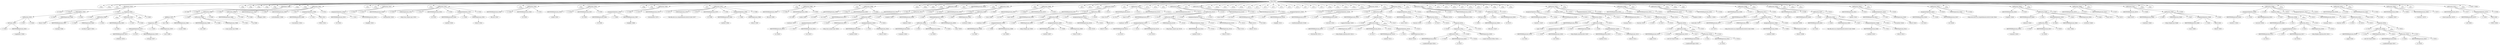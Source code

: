 digraph {

"Prog_55824"->"<
>55825";
"Prog_55824"->"<
>55826";
"Prog_55824"->"<
>55827";
"Prog_55824"->"IfStatement_55828";
"IfStatement_55828"->"<if>55829";
"IfStatement_55828"->"<(>55830";
"IfStatement_55828"->"IndexingBasic_55831";
"IndexingBasic_55831"->"CallFunction_55832";
"CallFunction_55832"->"NotUnary_55833";
"NotUnary_55833"->"<!>55834";
"NotUnary_55833"->"IDENTIFIERExpression_55835";
"IDENTIFIERExpression_55835"->"<capabilities>55836";
"CallFunction_55832"->"<(>55837";
"CallFunction_55832"->"<)>55838";
"IndexingBasic_55831"->"<[>55839";
"IndexingBasic_55831"->"STRINGExpression_55840";
"STRINGExpression_55840"->"<libcurl>55841";
"IndexingBasic_55831"->"<]>55842";
"IfStatement_55828"->"<)>55843";
"IfStatement_55828"->"Compound_55844";
"Compound_55844"->"<{>55845";
"Compound_55844"->"CallFunction_55846";
"CallFunction_55846"->"IDENTIFIERExpression_55847";
"IDENTIFIERExpression_55847"->"<warning>55848";
"CallFunction_55846"->"<(>55849";
"CallFunction_55846"->"STRINGExpression_55850";
"STRINGExpression_55850"->"<no libcurl support>55851";
"CallFunction_55846"->"<)>55852";
"Compound_55844"->"<
>55853";
"Compound_55844"->"CallFunction_55854";
"CallFunction_55854"->"IDENTIFIERExpression_55855";
"IDENTIFIERExpression_55855"->"<q>55856";
"CallFunction_55854"->"<(>55857";
"CallFunction_55854"->"<)>55858";
"Compound_55844"->"<
>55859";
"Compound_55844"->"<}>55860";
"Prog_55824"->"<
>55861";
"Prog_55824"->"<
>55862";
"Prog_55824"->"<
>55863";
"Prog_55824"->"<
>55864";
"Prog_55824"->"<
>55865";
"Prog_55824"->"IfStatement_55866";
"IfStatement_55866"->"<if>55867";
"IfStatement_55866"->"<(>55868";
"IfStatement_55866"->"CallFunction_55869";
"CallFunction_55869"->"AndBinary_55870";
"AndBinary_55870"->"Comparisons_55871";
"Comparisons_55871"->"DollarAndAtOperators_55872";
"DollarAndAtOperators_55872"->"IDENTIFIERExpression_55873";
"IDENTIFIERExpression_55873"->"<.Platform>55874";
"DollarAndAtOperators_55872"->"<$>55875";
"DollarAndAtOperators_55872"->"IDENTIFIERExpression_55876";
"IDENTIFIERExpression_55876"->"<OS.type>55877";
"Comparisons_55871"->"<==>55878";
"Comparisons_55871"->"STRINGExpression_55879";
"STRINGExpression_55879"->"<unix>55880";
"AndBinary_55870"->"<&&>55881";
"AndBinary_55870"->"IDENTIFIERExpression_55882";
"IDENTIFIERExpression_55882"->"<is.null>55883";
"CallFunction_55869"->"<(>55884";
"CallFunction_55869"->"CallFunction_55885";
"CallFunction_55885"->"IDENTIFIERExpression_55886";
"IDENTIFIERExpression_55886"->"<nsl>55887";
"CallFunction_55885"->"<(>55888";
"CallFunction_55885"->"STRINGExpression_55889";
"STRINGExpression_55889"->"<cran.r-project.org>55890";
"CallFunction_55885"->"<)>55891";
"CallFunction_55869"->"<)>55892";
"IfStatement_55866"->"<)>55893";
"IfStatement_55866"->"CallFunction_55894";
"CallFunction_55894"->"IDENTIFIERExpression_55895";
"IDENTIFIERExpression_55895"->"<q>55896";
"CallFunction_55894"->"<(>55897";
"CallFunction_55894"->"<)>55898";
"Prog_55824"->"<
>55899";
"Prog_55824"->"<
>55900";
"Prog_55824"->"CallFunction_55901";
"CallFunction_55901"->"IDENTIFIERExpression_55902";
"IDENTIFIERExpression_55902"->"<example>55903";
"CallFunction_55901"->"<(>55904";
"CallFunction_55901"->"IDENTIFIERExpression_55905";
"IDENTIFIERExpression_55905"->"<curlGetHeaders>55906";
"CallFunction_55901"->"<,>55907";
"CallFunction_55901"->"AssignmentOpetators_55908";
"AssignmentOpetators_55908"->"IDENTIFIERExpression_55909";
"IDENTIFIERExpression_55909"->"<run.donttest>55910";
"AssignmentOpetators_55908"->"<=>55911";
"AssignmentOpetators_55908"->"TRUE_55912";
"TRUE_55912"->"<TRUE>55913";
"CallFunction_55901"->"<)>55914";
"Prog_55824"->"<
>55915";
"Prog_55824"->"<
>55916";
"Prog_55824"->"CallFunction_55917";
"CallFunction_55917"->"AssignmentOpetators_55918";
"AssignmentOpetators_55918"->"IDENTIFIERExpression_55919";
"IDENTIFIERExpression_55919"->"<tf>55920";
"AssignmentOpetators_55918"->"<<->55921";
"AssignmentOpetators_55918"->"IDENTIFIERExpression_55922";
"IDENTIFIERExpression_55922"->"<tempfile>55923";
"CallFunction_55917"->"<(>55924";
"CallFunction_55917"->"<)>55925";
"Prog_55824"->"<
>55926";
"Prog_55824"->"CallFunction_55927";
"CallFunction_55927"->"IDENTIFIERExpression_55928";
"IDENTIFIERExpression_55928"->"<download.file>55929";
"CallFunction_55927"->"<(>55930";
"CallFunction_55927"->"STRINGExpression_55931";
"STRINGExpression_55931"->"<http://cran.r-project.org/>55932";
"CallFunction_55927"->"<,>55933";
"CallFunction_55927"->"IDENTIFIERExpression_55934";
"IDENTIFIERExpression_55934"->"<tf>55935";
"CallFunction_55927"->"<,>55936";
"CallFunction_55927"->"AssignmentOpetators_55937";
"AssignmentOpetators_55937"->"IDENTIFIERExpression_55938";
"IDENTIFIERExpression_55938"->"<method>55939";
"AssignmentOpetators_55937"->"<=>55940";
"AssignmentOpetators_55937"->"STRINGExpression_55941";
"STRINGExpression_55941"->"<libcurl>55942";
"CallFunction_55927"->"<)>55943";
"Prog_55824"->"<
>55944";
"Prog_55824"->"CallFunction_55945";
"CallFunction_55945"->"IDENTIFIERExpression_55946";
"IDENTIFIERExpression_55946"->"<file.size>55947";
"CallFunction_55945"->"<(>55948";
"CallFunction_55945"->"IDENTIFIERExpression_55949";
"IDENTIFIERExpression_55949"->"<tf>55950";
"CallFunction_55945"->"<)>55951";
"Prog_55824"->"<
>55952";
"Prog_55824"->"CallFunction_55953";
"CallFunction_55953"->"IDENTIFIERExpression_55954";
"IDENTIFIERExpression_55954"->"<unlink>55955";
"CallFunction_55953"->"<(>55956";
"CallFunction_55953"->"IDENTIFIERExpression_55957";
"IDENTIFIERExpression_55957"->"<tf>55958";
"CallFunction_55953"->"<)>55959";
"Prog_55824"->"<
>55960";
"Prog_55824"->"<
>55961";
"Prog_55824"->"CallFunction_55962";
"CallFunction_55962"->"AssignmentOpetators_55963";
"AssignmentOpetators_55963"->"IDENTIFIERExpression_55964";
"IDENTIFIERExpression_55964"->"<tf>55965";
"AssignmentOpetators_55963"->"<<->55966";
"AssignmentOpetators_55963"->"IDENTIFIERExpression_55967";
"IDENTIFIERExpression_55967"->"<tempfile>55968";
"CallFunction_55962"->"<(>55969";
"CallFunction_55962"->"<)>55970";
"Prog_55824"->"<
>55971";
"Prog_55824"->"CallFunction_55972";
"CallFunction_55972"->"IDENTIFIERExpression_55973";
"IDENTIFIERExpression_55973"->"<download.file>55974";
"CallFunction_55972"->"<(>55975";
"CallFunction_55972"->"STRINGExpression_55976";
"STRINGExpression_55976"->"<ftp://ftp.stats.ox.ac.uk/pub/datasets/csb/ch11b.dat>55977";
"CallFunction_55972"->"<,>55978";
"CallFunction_55972"->"IDENTIFIERExpression_55979";
"IDENTIFIERExpression_55979"->"<tf>55980";
"CallFunction_55972"->"<,>55981";
"CallFunction_55972"->"AssignmentOpetators_55982";
"AssignmentOpetators_55982"->"IDENTIFIERExpression_55983";
"IDENTIFIERExpression_55983"->"<method>55984";
"AssignmentOpetators_55982"->"<=>55985";
"AssignmentOpetators_55982"->"STRINGExpression_55986";
"STRINGExpression_55986"->"<libcurl>55987";
"CallFunction_55972"->"<)>55988";
"Prog_55824"->"<
>55989";
"Prog_55824"->"CallFunction_55990";
"CallFunction_55990"->"IDENTIFIERExpression_55991";
"IDENTIFIERExpression_55991"->"<file.size>55992";
"CallFunction_55990"->"<(>55993";
"CallFunction_55990"->"IDENTIFIERExpression_55994";
"IDENTIFIERExpression_55994"->"<tf>55995";
"CallFunction_55990"->"<)>55996";
"Prog_55824"->"<
>55997";
"Prog_55824"->"CallFunction_55998";
"CallFunction_55998"->"IDENTIFIERExpression_55999";
"IDENTIFIERExpression_55999"->"<unlink>56000";
"CallFunction_55998"->"<(>56001";
"CallFunction_55998"->"IDENTIFIERExpression_56002";
"IDENTIFIERExpression_56002"->"<tf>56003";
"CallFunction_55998"->"<)>56004";
"Prog_55824"->"<
>56005";
"Prog_55824"->"<
>56006";
"Prog_55824"->"<
>56007";
"Prog_55824"->"<
>56008";
"Prog_55824"->"CallFunction_56009";
"CallFunction_56009"->"IDENTIFIERExpression_56010";
"IDENTIFIERExpression_56010"->"<str>56011";
"CallFunction_56009"->"<(>56012";
"CallFunction_56009"->"CallFunction_56013";
"CallFunction_56013"->"IDENTIFIERExpression_56014";
"IDENTIFIERExpression_56014"->"<readLines>56015";
"CallFunction_56013"->"<(>56016";
"CallFunction_56013"->"CallFunction_56017";
"CallFunction_56017"->"AssignmentOpetators_56018";
"AssignmentOpetators_56018"->"IDENTIFIERExpression_56019";
"IDENTIFIERExpression_56019"->"<zz>56020";
"AssignmentOpetators_56018"->"<<->56021";
"AssignmentOpetators_56018"->"IDENTIFIERExpression_56022";
"IDENTIFIERExpression_56022"->"<url>56023";
"CallFunction_56017"->"<(>56024";
"CallFunction_56017"->"STRINGExpression_56025";
"STRINGExpression_56025"->"<http://cran.r-project.org/>56026";
"CallFunction_56017"->"<,>56027";
"CallFunction_56017"->"AssignmentOpetators_56028";
"AssignmentOpetators_56028"->"IDENTIFIERExpression_56029";
"IDENTIFIERExpression_56029"->"<method>56030";
"AssignmentOpetators_56028"->"<=>56031";
"AssignmentOpetators_56028"->"STRINGExpression_56032";
"STRINGExpression_56032"->"<libcurl>56033";
"CallFunction_56017"->"<)>56034";
"CallFunction_56013"->"<)>56035";
"CallFunction_56009"->"<)>56036";
"Prog_55824"->"<
>56037";
"Prog_55824"->"IDENTIFIERExpression_56038";
"IDENTIFIERExpression_56038"->"<zz>56039";
"Prog_55824"->"<
>56040";
"Prog_55824"->"CallFunction_56041";
"CallFunction_56041"->"IDENTIFIERExpression_56042";
"IDENTIFIERExpression_56042"->"<stopifnot>56043";
"CallFunction_56041"->"<(>56044";
"CallFunction_56041"->"CallFunction_56045";
"CallFunction_56045"->"IDENTIFIERExpression_56046";
"IDENTIFIERExpression_56046"->"<identical>56047";
"CallFunction_56045"->"<(>56048";
"CallFunction_56045"->"DollarAndAtOperators_56049";
"DollarAndAtOperators_56049"->"CallFunction_56050";
"CallFunction_56050"->"IDENTIFIERExpression_56051";
"IDENTIFIERExpression_56051"->"<summary>56052";
"CallFunction_56050"->"<(>56053";
"CallFunction_56050"->"IDENTIFIERExpression_56054";
"IDENTIFIERExpression_56054"->"<zz>56055";
"CallFunction_56050"->"<)>56056";
"DollarAndAtOperators_56049"->"<$>56057";
"DollarAndAtOperators_56049"->"IDENTIFIERExpression_56058";
"IDENTIFIERExpression_56058"->"<class>56059";
"CallFunction_56045"->"<,>56060";
"CallFunction_56045"->"STRINGExpression_56061";
"STRINGExpression_56061"->"<url-libcurl>56062";
"CallFunction_56045"->"<)>56063";
"CallFunction_56041"->"<)>56064";
"Prog_55824"->"<
>56065";
"Prog_55824"->"CallFunction_56066";
"CallFunction_56066"->"IDENTIFIERExpression_56067";
"IDENTIFIERExpression_56067"->"<close>56068";
"CallFunction_56066"->"<(>56069";
"CallFunction_56066"->"IDENTIFIERExpression_56070";
"IDENTIFIERExpression_56070"->"<zz>56071";
"CallFunction_56066"->"<)>56072";
"Prog_55824"->"<
>56073";
"Prog_55824"->"<
>56074";
"Prog_55824"->"<
>56075";
"Prog_55824"->"CallFunction_56076";
"CallFunction_56076"->"IDENTIFIERExpression_56077";
"IDENTIFIERExpression_56077"->"<head>56078";
"CallFunction_56076"->"<(>56079";
"CallFunction_56076"->"CallFunction_56080";
"CallFunction_56080"->"IDENTIFIERExpression_56081";
"IDENTIFIERExpression_56081"->"<readLines>56082";
"CallFunction_56080"->"<(>56083";
"CallFunction_56080"->"CallFunction_56084";
"CallFunction_56084"->"AssignmentOpetators_56085";
"AssignmentOpetators_56085"->"IDENTIFIERExpression_56086";
"IDENTIFIERExpression_56086"->"<zz>56087";
"AssignmentOpetators_56085"->"<<->56088";
"AssignmentOpetators_56085"->"IDENTIFIERExpression_56089";
"IDENTIFIERExpression_56089"->"<url>56090";
"CallFunction_56084"->"<(>56091";
"CallFunction_56084"->"STRINGExpression_56092";
"STRINGExpression_56092"->"<https://httpbin.org>56093";
"CallFunction_56084"->"<,>56094";
"CallFunction_56084"->"AssignmentOpetators_56095";
"AssignmentOpetators_56095"->"IDENTIFIERExpression_56096";
"IDENTIFIERExpression_56096"->"<method>56097";
"AssignmentOpetators_56095"->"<=>56098";
"AssignmentOpetators_56095"->"STRINGExpression_56099";
"STRINGExpression_56099"->"<libcurl>56100";
"CallFunction_56084"->"<)>56101";
"CallFunction_56080"->"<,>56102";
"CallFunction_56080"->"AssignmentOpetators_56103";
"AssignmentOpetators_56103"->"IDENTIFIERExpression_56104";
"IDENTIFIERExpression_56104"->"<warn>56105";
"AssignmentOpetators_56103"->"<=>56106";
"AssignmentOpetators_56103"->"FALSE_56107";
"FALSE_56107"->"<FALSE>56108";
"CallFunction_56080"->"<)>56109";
"CallFunction_56076"->"<)>56110";
"Prog_55824"->"<
>56111";
"Prog_55824"->"CallFunction_56112";
"CallFunction_56112"->"IDENTIFIERExpression_56113";
"IDENTIFIERExpression_56113"->"<close>56114";
"CallFunction_56112"->"<(>56115";
"CallFunction_56112"->"IDENTIFIERExpression_56116";
"IDENTIFIERExpression_56116"->"<zz>56117";
"CallFunction_56112"->"<)>56118";
"Prog_55824"->"<
>56119";
"Prog_55824"->"<
>56120";
"Prog_55824"->"<
>56121";
"Prog_55824"->"CallFunction_56122";
"CallFunction_56122"->"IDENTIFIERExpression_56123";
"IDENTIFIERExpression_56123"->"<head>56124";
"CallFunction_56122"->"<(>56125";
"CallFunction_56122"->"CallFunction_56126";
"CallFunction_56126"->"IDENTIFIERExpression_56127";
"IDENTIFIERExpression_56127"->"<readLines>56128";
"CallFunction_56126"->"<(>56129";
"CallFunction_56126"->"CallFunction_56130";
"CallFunction_56130"->"AssignmentOpetators_56131";
"AssignmentOpetators_56131"->"IDENTIFIERExpression_56132";
"IDENTIFIERExpression_56132"->"<zz>56133";
"AssignmentOpetators_56131"->"<<->56134";
"AssignmentOpetators_56131"->"IDENTIFIERExpression_56135";
"IDENTIFIERExpression_56135"->"<url>56136";
"CallFunction_56130"->"<(>56137";
"CallFunction_56130"->"STRINGExpression_56138";
"STRINGExpression_56138"->"<http://bugs.r-project.org>56139";
"CallFunction_56130"->"<,>56140";
"CallFunction_56130"->"AssignmentOpetators_56141";
"AssignmentOpetators_56141"->"IDENTIFIERExpression_56142";
"IDENTIFIERExpression_56142"->"<method>56143";
"AssignmentOpetators_56141"->"<=>56144";
"AssignmentOpetators_56141"->"STRINGExpression_56145";
"STRINGExpression_56145"->"<libcurl>56146";
"CallFunction_56130"->"<)>56147";
"CallFunction_56126"->"<,>56148";
"CallFunction_56126"->"AssignmentOpetators_56149";
"AssignmentOpetators_56149"->"IDENTIFIERExpression_56150";
"IDENTIFIERExpression_56150"->"<warn>56151";
"AssignmentOpetators_56149"->"<=>56152";
"AssignmentOpetators_56149"->"FALSE_56153";
"FALSE_56153"->"<FALSE>56154";
"CallFunction_56126"->"<)>56155";
"CallFunction_56122"->"<)>56156";
"Prog_55824"->"<
>56157";
"Prog_55824"->"CallFunction_56158";
"CallFunction_56158"->"IDENTIFIERExpression_56159";
"IDENTIFIERExpression_56159"->"<close>56160";
"CallFunction_56158"->"<(>56161";
"CallFunction_56158"->"IDENTIFIERExpression_56162";
"IDENTIFIERExpression_56162"->"<zz>56163";
"CallFunction_56158"->"<)>56164";
"Prog_55824"->"<
>56165";
"Prog_55824"->"<
>56166";
"Prog_55824"->"<
>56167";
"Prog_55824"->"<
>56168";
"Prog_55824"->"<
>56169";
"Prog_55824"->"<
>56170";
"Prog_55824"->"<
>56171";
"Prog_55824"->"<
>56172";
"Prog_55824"->"<
>56173";
"Prog_55824"->"<
>56174";
"Prog_55824"->"<
>56175";
"Prog_55824"->"<
>56176";
"Prog_55824"->"<
>56177";
"Prog_55824"->"<
>56178";
"Prog_55824"->"<
>56179";
"Prog_55824"->"<
>56180";
"Prog_55824"->"<
>56181";
"Prog_55824"->"<
>56182";
"Prog_55824"->"<
>56183";
"Prog_55824"->"<
>56184";
"Prog_55824"->"CallFunction_56185";
"CallFunction_56185"->"AssignmentOpetators_56186";
"AssignmentOpetators_56186"->"IDENTIFIERExpression_56187";
"IDENTIFIERExpression_56187"->"<tf>56188";
"AssignmentOpetators_56186"->"<<->56189";
"AssignmentOpetators_56186"->"IDENTIFIERExpression_56190";
"IDENTIFIERExpression_56190"->"<tempfile>56191";
"CallFunction_56185"->"<(>56192";
"CallFunction_56185"->"<)>56193";
"Prog_55824"->"<
>56194";
"Prog_55824"->"CallFunction_56195";
"CallFunction_56195"->"AssignmentOpetators_56196";
"AssignmentOpetators_56196"->"IDENTIFIERExpression_56197";
"IDENTIFIERExpression_56197"->"<testDownloadFile404>56198";
"AssignmentOpetators_56196"->"<<->56199";
"AssignmentOpetators_56196"->"IDENTIFIERExpression_56200";
"IDENTIFIERExpression_56200"->"<tryCatch>56201";
"CallFunction_56195"->"<(>56202";
"CallFunction_56195"->"CallFunction_56203";
"CallFunction_56203"->"IDENTIFIERExpression_56204";
"IDENTIFIERExpression_56204"->"<suppressWarnings>56205";
"CallFunction_56203"->"<(>56206";
"CallFunction_56203"->"Compound_56207";
"Compound_56207"->"<{>56208";
"Compound_56207"->"CallFunction_56209";
"CallFunction_56209"->"IDENTIFIERExpression_56210";
"IDENTIFIERExpression_56210"->"<download.file>56211";
"CallFunction_56209"->"<(>56212";
"CallFunction_56209"->"STRINGExpression_56213";
"STRINGExpression_56213"->"<http://httpbin.org/status/404>56214";
"CallFunction_56209"->"<,>56215";
"CallFunction_56209"->"IDENTIFIERExpression_56216";
"IDENTIFIERExpression_56216"->"<tf>56217";
"CallFunction_56209"->"<,>56218";
"CallFunction_56209"->"AssignmentOpetators_56219";
"AssignmentOpetators_56219"->"IDENTIFIERExpression_56220";
"IDENTIFIERExpression_56220"->"<method>56221";
"AssignmentOpetators_56219"->"<=>56222";
"AssignmentOpetators_56219"->"STRINGExpression_56223";
"STRINGExpression_56223"->"<libcurl>56224";
"CallFunction_56209"->"<)>56225";
"Compound_56207"->"<
>56226";
"Compound_56207"->"<}>56227";
"CallFunction_56203"->"<)>56228";
"CallFunction_56195"->"<,>56229";
"CallFunction_56195"->"AssignmentOpetators_56230";
"AssignmentOpetators_56230"->"IDENTIFIERExpression_56231";
"IDENTIFIERExpression_56231"->"<error>56232";
"AssignmentOpetators_56230"->"<=>56233";
"AssignmentOpetators_56230"->"DefineFunction_56234";
"DefineFunction_56234"->"<function>56235";
"DefineFunction_56234"->"<(>56236";
"DefineFunction_56234"->"<e>56237";
"DefineFunction_56234"->"<)>56238";
"DefineFunction_56234"->"Compound_56239";
"Compound_56239"->"<{>56240";
"Compound_56239"->"Comparisons_56241";
"Comparisons_56241"->"CallFunction_56242";
"CallFunction_56242"->"IDENTIFIERExpression_56243";
"IDENTIFIERExpression_56243"->"<conditionMessage>56244";
"CallFunction_56242"->"<(>56245";
"CallFunction_56242"->"IDENTIFIERExpression_56246";
"IDENTIFIERExpression_56246"->"<e>56247";
"CallFunction_56242"->"<)>56248";
"Comparisons_56241"->"<==>56249";
"Comparisons_56241"->"STRINGExpression_56250";
"STRINGExpression_56250"->"<cannot download all files>56251";
"Compound_56239"->"<
>56252";
"Compound_56239"->"<}>56253";
"CallFunction_56195"->"<)>56254";
"Prog_55824"->"<
>56255";
"Prog_55824"->"CallFunction_56256";
"CallFunction_56256"->"IDENTIFIERExpression_56257";
"IDENTIFIERExpression_56257"->"<stopifnot>56258";
"CallFunction_56256"->"<(>56259";
"CallFunction_56256"->"IDENTIFIERExpression_56260";
"IDENTIFIERExpression_56260"->"<testDownloadFile404>56261";
"CallFunction_56256"->"<,>56262";
"CallFunction_56256"->"CallFunction_56263";
"CallFunction_56263"->"NotUnary_56264";
"NotUnary_56264"->"<!>56265";
"NotUnary_56264"->"IDENTIFIERExpression_56266";
"IDENTIFIERExpression_56266"->"<file.exists>56267";
"CallFunction_56263"->"<(>56268";
"CallFunction_56263"->"IDENTIFIERExpression_56269";
"IDENTIFIERExpression_56269"->"<tf>56270";
"CallFunction_56263"->"<)>56271";
"CallFunction_56256"->"<)>56272";
"Prog_55824"->"<
>56273";
"Prog_55824"->"<
>56274";
"Prog_55824"->"<
>56275";
"Prog_55824"->"<
>56276";
"Prog_55824"->"<
>56277";
"Prog_55824"->"<
>56278";
"Prog_55824"->"<
>56279";
"Prog_55824"->"<
>56280";
"Prog_55824"->"<
>56281";
"Prog_55824"->"<
>56282";
"Prog_55824"->"<
>56283";
"Prog_55824"->"CallFunction_56284";
"CallFunction_56284"->"AssignmentOpetators_56285";
"AssignmentOpetators_56285"->"IDENTIFIERExpression_56286";
"IDENTIFIERExpression_56286"->"<test404.1>56287";
"AssignmentOpetators_56285"->"<<->56288";
"AssignmentOpetators_56285"->"IDENTIFIERExpression_56289";
"IDENTIFIERExpression_56289"->"<tryCatch>56290";
"CallFunction_56284"->"<(>56291";
"CallFunction_56284"->"Compound_56292";
"Compound_56292"->"<{>56293";
"Compound_56292"->"CallFunction_56294";
"CallFunction_56294"->"IDENTIFIERExpression_56295";
"IDENTIFIERExpression_56295"->"<open>56296";
"CallFunction_56294"->"<(>56297";
"CallFunction_56294"->"CallFunction_56298";
"CallFunction_56298"->"AssignmentOpetators_56299";
"AssignmentOpetators_56299"->"IDENTIFIERExpression_56300";
"IDENTIFIERExpression_56300"->"<zz>56301";
"AssignmentOpetators_56299"->"<<->56302";
"AssignmentOpetators_56299"->"IDENTIFIERExpression_56303";
"IDENTIFIERExpression_56303"->"<url>56304";
"CallFunction_56298"->"<(>56305";
"CallFunction_56298"->"STRINGExpression_56306";
"STRINGExpression_56306"->"<http://httpbin.org/status/404>56307";
"CallFunction_56298"->"<,>56308";
"CallFunction_56298"->"AssignmentOpetators_56309";
"AssignmentOpetators_56309"->"IDENTIFIERExpression_56310";
"IDENTIFIERExpression_56310"->"<method>56311";
"AssignmentOpetators_56309"->"<=>56312";
"AssignmentOpetators_56309"->"STRINGExpression_56313";
"STRINGExpression_56313"->"<libcurl>56314";
"CallFunction_56298"->"<)>56315";
"CallFunction_56294"->"<)>56316";
"Compound_56292"->"<
>56317";
"Compound_56292"->"<}>56318";
"CallFunction_56284"->"<,>56319";
"CallFunction_56284"->"AssignmentOpetators_56320";
"AssignmentOpetators_56320"->"IDENTIFIERExpression_56321";
"IDENTIFIERExpression_56321"->"<warning>56322";
"AssignmentOpetators_56320"->"<=>56323";
"AssignmentOpetators_56320"->"DefineFunction_56324";
"DefineFunction_56324"->"<function>56325";
"DefineFunction_56324"->"<(>56326";
"DefineFunction_56324"->"<w>56327";
"DefineFunction_56324"->"<)>56328";
"DefineFunction_56324"->"Compound_56329";
"Compound_56329"->"<{>56330";
"Compound_56329"->"CallFunction_56331";
"CallFunction_56331"->"IDENTIFIERExpression_56332";
"IDENTIFIERExpression_56332"->"<grepl>56333";
"CallFunction_56331"->"<(>56334";
"CallFunction_56331"->"STRINGExpression_56335";
"STRINGExpression_56335"->"<404 Not Found>56336";
"CallFunction_56331"->"<,>56337";
"CallFunction_56331"->"CallFunction_56338";
"CallFunction_56338"->"IDENTIFIERExpression_56339";
"IDENTIFIERExpression_56339"->"<conditionMessage>56340";
"CallFunction_56338"->"<(>56341";
"CallFunction_56338"->"IDENTIFIERExpression_56342";
"IDENTIFIERExpression_56342"->"<w>56343";
"CallFunction_56338"->"<)>56344";
"CallFunction_56331"->"<)>56345";
"Compound_56329"->"<
>56346";
"Compound_56329"->"<}>56347";
"CallFunction_56284"->"<)>56348";
"Prog_55824"->"<
>56349";
"Prog_55824"->"CallFunction_56350";
"CallFunction_56350"->"IDENTIFIERExpression_56351";
"IDENTIFIERExpression_56351"->"<close>56352";
"CallFunction_56350"->"<(>56353";
"CallFunction_56350"->"IDENTIFIERExpression_56354";
"IDENTIFIERExpression_56354"->"<zz>56355";
"CallFunction_56350"->"<)>56356";
"Prog_55824"->"<
>56357";
"Prog_55824"->"CallFunction_56358";
"CallFunction_56358"->"IDENTIFIERExpression_56359";
"IDENTIFIERExpression_56359"->"<stopifnot>56360";
"CallFunction_56358"->"<(>56361";
"CallFunction_56358"->"IDENTIFIERExpression_56362";
"IDENTIFIERExpression_56362"->"<test404.1>56363";
"CallFunction_56358"->"<)>56364";
"Prog_55824"->"<
>56365";
"Prog_55824"->"<
>56366";
"Prog_55824"->"<
>56367";
"Prog_55824"->"CallFunction_56368";
"CallFunction_56368"->"IDENTIFIERExpression_56369";
"IDENTIFIERExpression_56369"->"<tail>56370";
"CallFunction_56368"->"<(>56371";
"CallFunction_56368"->"CallFunction_56372";
"CallFunction_56372"->"IDENTIFIERExpression_56373";
"IDENTIFIERExpression_56373"->"<read.table>56374";
"CallFunction_56372"->"<(>56375";
"CallFunction_56372"->"CallFunction_56376";
"CallFunction_56376"->"IDENTIFIERExpression_56377";
"IDENTIFIERExpression_56377"->"<url>56378";
"CallFunction_56376"->"<(>56379";
"CallFunction_56376"->"STRINGExpression_56380";
"STRINGExpression_56380"->"<http://www.stats.ox.ac.uk/pub/datasets/csb/ch11b.dat>56381";
"CallFunction_56376"->"<,>56382";
"CallFunction_56376"->"AssignmentOpetators_56383";
"AssignmentOpetators_56383"->"IDENTIFIERExpression_56384";
"IDENTIFIERExpression_56384"->"<method>56385";
"AssignmentOpetators_56383"->"<=>56386";
"AssignmentOpetators_56383"->"STRINGExpression_56387";
"STRINGExpression_56387"->"<libcurl>56388";
"CallFunction_56376"->"<)>56389";
"CallFunction_56372"->"<)>56390";
"CallFunction_56368"->"<)>56391";
"Prog_55824"->"<
>56392";
"Prog_55824"->"CallFunction_56393";
"CallFunction_56393"->"IDENTIFIERExpression_56394";
"IDENTIFIERExpression_56394"->"<tail>56395";
"CallFunction_56393"->"<(>56396";
"CallFunction_56393"->"CallFunction_56397";
"CallFunction_56397"->"IDENTIFIERExpression_56398";
"IDENTIFIERExpression_56398"->"<read.table>56399";
"CallFunction_56397"->"<(>56400";
"CallFunction_56397"->"CallFunction_56401";
"CallFunction_56401"->"IDENTIFIERExpression_56402";
"IDENTIFIERExpression_56402"->"<url>56403";
"CallFunction_56401"->"<(>56404";
"CallFunction_56401"->"STRINGExpression_56405";
"STRINGExpression_56405"->"<ftp://ftp.stats.ox.ac.uk/pub/datasets/csb/ch11b.dat>56406";
"CallFunction_56401"->"<,>56407";
"CallFunction_56401"->"AssignmentOpetators_56408";
"AssignmentOpetators_56408"->"IDENTIFIERExpression_56409";
"IDENTIFIERExpression_56409"->"<method>56410";
"AssignmentOpetators_56408"->"<=>56411";
"AssignmentOpetators_56408"->"STRINGExpression_56412";
"STRINGExpression_56412"->"<libcurl>56413";
"CallFunction_56401"->"<)>56414";
"CallFunction_56397"->"<)>56415";
"CallFunction_56393"->"<)>56416";
"Prog_55824"->"<
>56417";
"Prog_55824"->"<
>56418";
"Prog_55824"->"<
>56419";
"Prog_55824"->"CallFunction_56420";
"CallFunction_56420"->"IDENTIFIERExpression_56421";
"IDENTIFIERExpression_56421"->"<options>56422";
"CallFunction_56420"->"<(>56423";
"CallFunction_56420"->"AssignmentOpetators_56424";
"AssignmentOpetators_56424"->"IDENTIFIERExpression_56425";
"IDENTIFIERExpression_56425"->"<url.method>56426";
"AssignmentOpetators_56424"->"<=>56427";
"AssignmentOpetators_56424"->"STRINGExpression_56428";
"STRINGExpression_56428"->"<libcurl>56429";
"CallFunction_56420"->"<)>56430";
"Prog_55824"->"<
>56431";
"Prog_55824"->"CallFunction_56432";
"CallFunction_56432"->"AssignmentOpetators_56433";
"AssignmentOpetators_56433"->"IDENTIFIERExpression_56434";
"IDENTIFIERExpression_56434"->"<zz>56435";
"AssignmentOpetators_56433"->"<<->56436";
"AssignmentOpetators_56433"->"IDENTIFIERExpression_56437";
"IDENTIFIERExpression_56437"->"<url>56438";
"CallFunction_56432"->"<(>56439";
"CallFunction_56432"->"STRINGExpression_56440";
"STRINGExpression_56440"->"<http://www.stats.ox.ac.uk/pub/datasets/csb/ch11b.dat>56441";
"CallFunction_56432"->"<)>56442";
"Prog_55824"->"<
>56443";
"Prog_55824"->"CallFunction_56444";
"CallFunction_56444"->"IDENTIFIERExpression_56445";
"IDENTIFIERExpression_56445"->"<stopifnot>56446";
"CallFunction_56444"->"<(>56447";
"CallFunction_56444"->"CallFunction_56448";
"CallFunction_56448"->"IDENTIFIERExpression_56449";
"IDENTIFIERExpression_56449"->"<identical>56450";
"CallFunction_56448"->"<(>56451";
"CallFunction_56448"->"DollarAndAtOperators_56452";
"DollarAndAtOperators_56452"->"CallFunction_56453";
"CallFunction_56453"->"IDENTIFIERExpression_56454";
"IDENTIFIERExpression_56454"->"<summary>56455";
"CallFunction_56453"->"<(>56456";
"CallFunction_56453"->"IDENTIFIERExpression_56457";
"IDENTIFIERExpression_56457"->"<zz>56458";
"CallFunction_56453"->"<)>56459";
"DollarAndAtOperators_56452"->"<$>56460";
"DollarAndAtOperators_56452"->"IDENTIFIERExpression_56461";
"IDENTIFIERExpression_56461"->"<class>56462";
"CallFunction_56448"->"<,>56463";
"CallFunction_56448"->"STRINGExpression_56464";
"STRINGExpression_56464"->"<url-libcurl>56465";
"CallFunction_56448"->"<)>56466";
"CallFunction_56444"->"<)>56467";
"Prog_55824"->"<
>56468";
"Prog_55824"->"CallFunction_56469";
"CallFunction_56469"->"IDENTIFIERExpression_56470";
"IDENTIFIERExpression_56470"->"<close>56471";
"CallFunction_56469"->"<(>56472";
"CallFunction_56469"->"IDENTIFIERExpression_56473";
"IDENTIFIERExpression_56473"->"<zz>56474";
"CallFunction_56469"->"<)>56475";
"Prog_55824"->"<
>56476";
"Prog_55824"->"CallFunction_56477";
"CallFunction_56477"->"IDENTIFIERExpression_56478";
"IDENTIFIERExpression_56478"->"<head>56479";
"CallFunction_56477"->"<(>56480";
"CallFunction_56477"->"CallFunction_56481";
"CallFunction_56481"->"IDENTIFIERExpression_56482";
"IDENTIFIERExpression_56482"->"<readLines>56483";
"CallFunction_56481"->"<(>56484";
"CallFunction_56481"->"STRINGExpression_56485";
"STRINGExpression_56485"->"<https://httpbin.org>56486";
"CallFunction_56481"->"<,>56487";
"CallFunction_56481"->"AssignmentOpetators_56488";
"AssignmentOpetators_56488"->"IDENTIFIERExpression_56489";
"IDENTIFIERExpression_56489"->"<warn>56490";
"AssignmentOpetators_56488"->"<=>56491";
"AssignmentOpetators_56488"->"FALSE_56492";
"FALSE_56492"->"<FALSE>56493";
"CallFunction_56481"->"<)>56494";
"CallFunction_56477"->"<)>56495";
"Prog_55824"->"<
>56496";
"Prog_55824"->"<
>56497";
"Prog_55824"->"CallFunction_56498";
"CallFunction_56498"->"AssignmentOpetators_56499";
"AssignmentOpetators_56499"->"IDENTIFIERExpression_56500";
"IDENTIFIERExpression_56500"->"<test404.2>56501";
"AssignmentOpetators_56499"->"<<->56502";
"AssignmentOpetators_56499"->"IDENTIFIERExpression_56503";
"IDENTIFIERExpression_56503"->"<tryCatch>56504";
"CallFunction_56498"->"<(>56505";
"CallFunction_56498"->"Compound_56506";
"Compound_56506"->"<{>56507";
"Compound_56506"->"CallFunction_56508";
"CallFunction_56508"->"IDENTIFIERExpression_56509";
"IDENTIFIERExpression_56509"->"<open>56510";
"CallFunction_56508"->"<(>56511";
"CallFunction_56508"->"CallFunction_56512";
"CallFunction_56512"->"AssignmentOpetators_56513";
"AssignmentOpetators_56513"->"IDENTIFIERExpression_56514";
"IDENTIFIERExpression_56514"->"<zz>56515";
"AssignmentOpetators_56513"->"<<->56516";
"AssignmentOpetators_56513"->"IDENTIFIERExpression_56517";
"IDENTIFIERExpression_56517"->"<url>56518";
"CallFunction_56512"->"<(>56519";
"CallFunction_56512"->"STRINGExpression_56520";
"STRINGExpression_56520"->"<http://httpbin.org/status/404>56521";
"CallFunction_56512"->"<)>56522";
"CallFunction_56508"->"<)>56523";
"Compound_56506"->"<
>56524";
"Compound_56506"->"<}>56525";
"CallFunction_56498"->"<,>56526";
"CallFunction_56498"->"AssignmentOpetators_56527";
"AssignmentOpetators_56527"->"IDENTIFIERExpression_56528";
"IDENTIFIERExpression_56528"->"<warning>56529";
"AssignmentOpetators_56527"->"<=>56530";
"AssignmentOpetators_56527"->"DefineFunction_56531";
"DefineFunction_56531"->"<function>56532";
"DefineFunction_56531"->"<(>56533";
"DefineFunction_56531"->"<w>56534";
"DefineFunction_56531"->"<)>56535";
"DefineFunction_56531"->"Compound_56536";
"Compound_56536"->"<{>56537";
"Compound_56536"->"CallFunction_56538";
"CallFunction_56538"->"IDENTIFIERExpression_56539";
"IDENTIFIERExpression_56539"->"<grepl>56540";
"CallFunction_56538"->"<(>56541";
"CallFunction_56538"->"STRINGExpression_56542";
"STRINGExpression_56542"->"<404 Not Found>56543";
"CallFunction_56538"->"<,>56544";
"CallFunction_56538"->"CallFunction_56545";
"CallFunction_56545"->"IDENTIFIERExpression_56546";
"IDENTIFIERExpression_56546"->"<conditionMessage>56547";
"CallFunction_56545"->"<(>56548";
"CallFunction_56545"->"IDENTIFIERExpression_56549";
"IDENTIFIERExpression_56549"->"<w>56550";
"CallFunction_56545"->"<)>56551";
"CallFunction_56538"->"<)>56552";
"Compound_56536"->"<
>56553";
"Compound_56536"->"<}>56554";
"CallFunction_56498"->"<)>56555";
"Prog_55824"->"<
>56556";
"Prog_55824"->"CallFunction_56557";
"CallFunction_56557"->"IDENTIFIERExpression_56558";
"IDENTIFIERExpression_56558"->"<close>56559";
"CallFunction_56557"->"<(>56560";
"CallFunction_56557"->"IDENTIFIERExpression_56561";
"IDENTIFIERExpression_56561"->"<zz>56562";
"CallFunction_56557"->"<)>56563";
"Prog_55824"->"<
>56564";
"Prog_55824"->"CallFunction_56565";
"CallFunction_56565"->"IDENTIFIERExpression_56566";
"IDENTIFIERExpression_56566"->"<stopifnot>56567";
"CallFunction_56565"->"<(>56568";
"CallFunction_56565"->"IDENTIFIERExpression_56569";
"IDENTIFIERExpression_56569"->"<test404.2>56570";
"CallFunction_56565"->"<)>56571";
"Prog_55824"->"<
>56572";
"Prog_55824"->"<
>56573";
"Prog_55824"->"CallFunction_56574";
"CallFunction_56574"->"IDENTIFIERExpression_56575";
"IDENTIFIERExpression_56575"->"<showConnections>56576";
"CallFunction_56574"->"<(>56577";
"CallFunction_56574"->"AssignmentOpetators_56578";
"AssignmentOpetators_56578"->"IDENTIFIERExpression_56579";
"IDENTIFIERExpression_56579"->"<all>56580";
"AssignmentOpetators_56578"->"<=>56581";
"AssignmentOpetators_56578"->"TRUE_56582";
"TRUE_56582"->"<TRUE>56583";
"CallFunction_56574"->"<)>56584";
"Prog_55824"->"<
>56585";
"Prog_55824"->"<<EOF>>56586";
}
